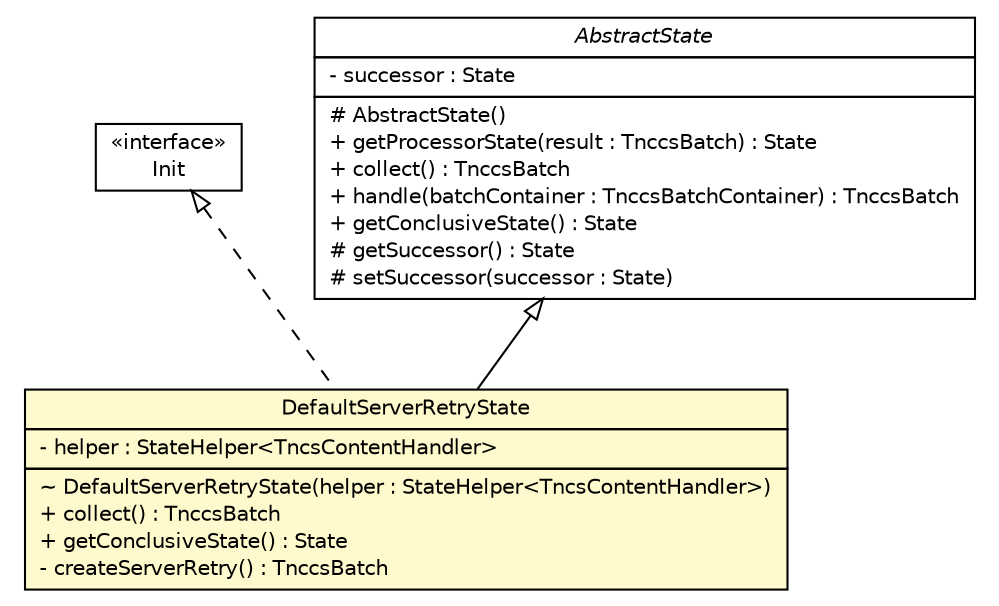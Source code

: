 #!/usr/local/bin/dot
#
# Class diagram 
# Generated by UMLGraph version R5_6 (http://www.umlgraph.org/)
#

digraph G {
	edge [fontname="Helvetica",fontsize=10,labelfontname="Helvetica",labelfontsize=10];
	node [fontname="Helvetica",fontsize=10,shape=plaintext];
	nodesep=0.25;
	ranksep=0.5;
	// de.hsbremen.tc.tnc.tnccs.session.statemachine.Init
	c14758 [label=<<table title="de.hsbremen.tc.tnc.tnccs.session.statemachine.Init" border="0" cellborder="1" cellspacing="0" cellpadding="2" port="p" href="../Init.html">
		<tr><td><table border="0" cellspacing="0" cellpadding="1">
<tr><td align="center" balign="center"> &#171;interface&#187; </td></tr>
<tr><td align="center" balign="center"> Init </td></tr>
		</table></td></tr>
		</table>>, URL="../Init.html", fontname="Helvetica", fontcolor="black", fontsize=10.0];
	// de.hsbremen.tc.tnc.tnccs.session.statemachine.AbstractState
	c14763 [label=<<table title="de.hsbremen.tc.tnc.tnccs.session.statemachine.AbstractState" border="0" cellborder="1" cellspacing="0" cellpadding="2" port="p" href="../AbstractState.html">
		<tr><td><table border="0" cellspacing="0" cellpadding="1">
<tr><td align="center" balign="center"><font face="Helvetica-Oblique"> AbstractState </font></td></tr>
		</table></td></tr>
		<tr><td><table border="0" cellspacing="0" cellpadding="1">
<tr><td align="left" balign="left"> - successor : State </td></tr>
		</table></td></tr>
		<tr><td><table border="0" cellspacing="0" cellpadding="1">
<tr><td align="left" balign="left"> # AbstractState() </td></tr>
<tr><td align="left" balign="left"> + getProcessorState(result : TnccsBatch) : State </td></tr>
<tr><td align="left" balign="left"> + collect() : TnccsBatch </td></tr>
<tr><td align="left" balign="left"> + handle(batchContainer : TnccsBatchContainer) : TnccsBatch </td></tr>
<tr><td align="left" balign="left"> + getConclusiveState() : State </td></tr>
<tr><td align="left" balign="left"> # getSuccessor() : State </td></tr>
<tr><td align="left" balign="left"> # setSuccessor(successor : State) </td></tr>
		</table></td></tr>
		</table>>, URL="../AbstractState.html", fontname="Helvetica", fontcolor="black", fontsize=10.0];
	// de.hsbremen.tc.tnc.tnccs.session.statemachine.simple.DefaultServerRetryState
	c14788 [label=<<table title="de.hsbremen.tc.tnc.tnccs.session.statemachine.simple.DefaultServerRetryState" border="0" cellborder="1" cellspacing="0" cellpadding="2" port="p" bgcolor="lemonChiffon" href="./DefaultServerRetryState.html">
		<tr><td><table border="0" cellspacing="0" cellpadding="1">
<tr><td align="center" balign="center"> DefaultServerRetryState </td></tr>
		</table></td></tr>
		<tr><td><table border="0" cellspacing="0" cellpadding="1">
<tr><td align="left" balign="left"> - helper : StateHelper&lt;TncsContentHandler&gt; </td></tr>
		</table></td></tr>
		<tr><td><table border="0" cellspacing="0" cellpadding="1">
<tr><td align="left" balign="left"> ~ DefaultServerRetryState(helper : StateHelper&lt;TncsContentHandler&gt;) </td></tr>
<tr><td align="left" balign="left"> + collect() : TnccsBatch </td></tr>
<tr><td align="left" balign="left"> + getConclusiveState() : State </td></tr>
<tr><td align="left" balign="left"> - createServerRetry() : TnccsBatch </td></tr>
		</table></td></tr>
		</table>>, URL="./DefaultServerRetryState.html", fontname="Helvetica", fontcolor="black", fontsize=10.0];
	//de.hsbremen.tc.tnc.tnccs.session.statemachine.simple.DefaultServerRetryState extends de.hsbremen.tc.tnc.tnccs.session.statemachine.AbstractState
	c14763:p -> c14788:p [dir=back,arrowtail=empty];
	//de.hsbremen.tc.tnc.tnccs.session.statemachine.simple.DefaultServerRetryState implements de.hsbremen.tc.tnc.tnccs.session.statemachine.Init
	c14758:p -> c14788:p [dir=back,arrowtail=empty,style=dashed];
}

